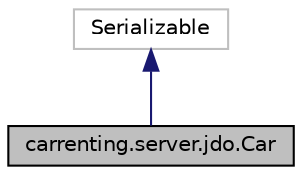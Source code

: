 digraph "carrenting.server.jdo.Car"
{
 // LATEX_PDF_SIZE
  edge [fontname="Helvetica",fontsize="10",labelfontname="Helvetica",labelfontsize="10"];
  node [fontname="Helvetica",fontsize="10",shape=record];
  Node0 [label="carrenting.server.jdo.Car",height=0.2,width=0.4,color="black", fillcolor="grey75", style="filled", fontcolor="black",tooltip=" "];
  Node1 -> Node0 [dir="back",color="midnightblue",fontsize="10",style="solid",fontname="Helvetica"];
  Node1 [label="Serializable",height=0.2,width=0.4,color="grey75", fillcolor="white", style="filled",tooltip=" "];
}
